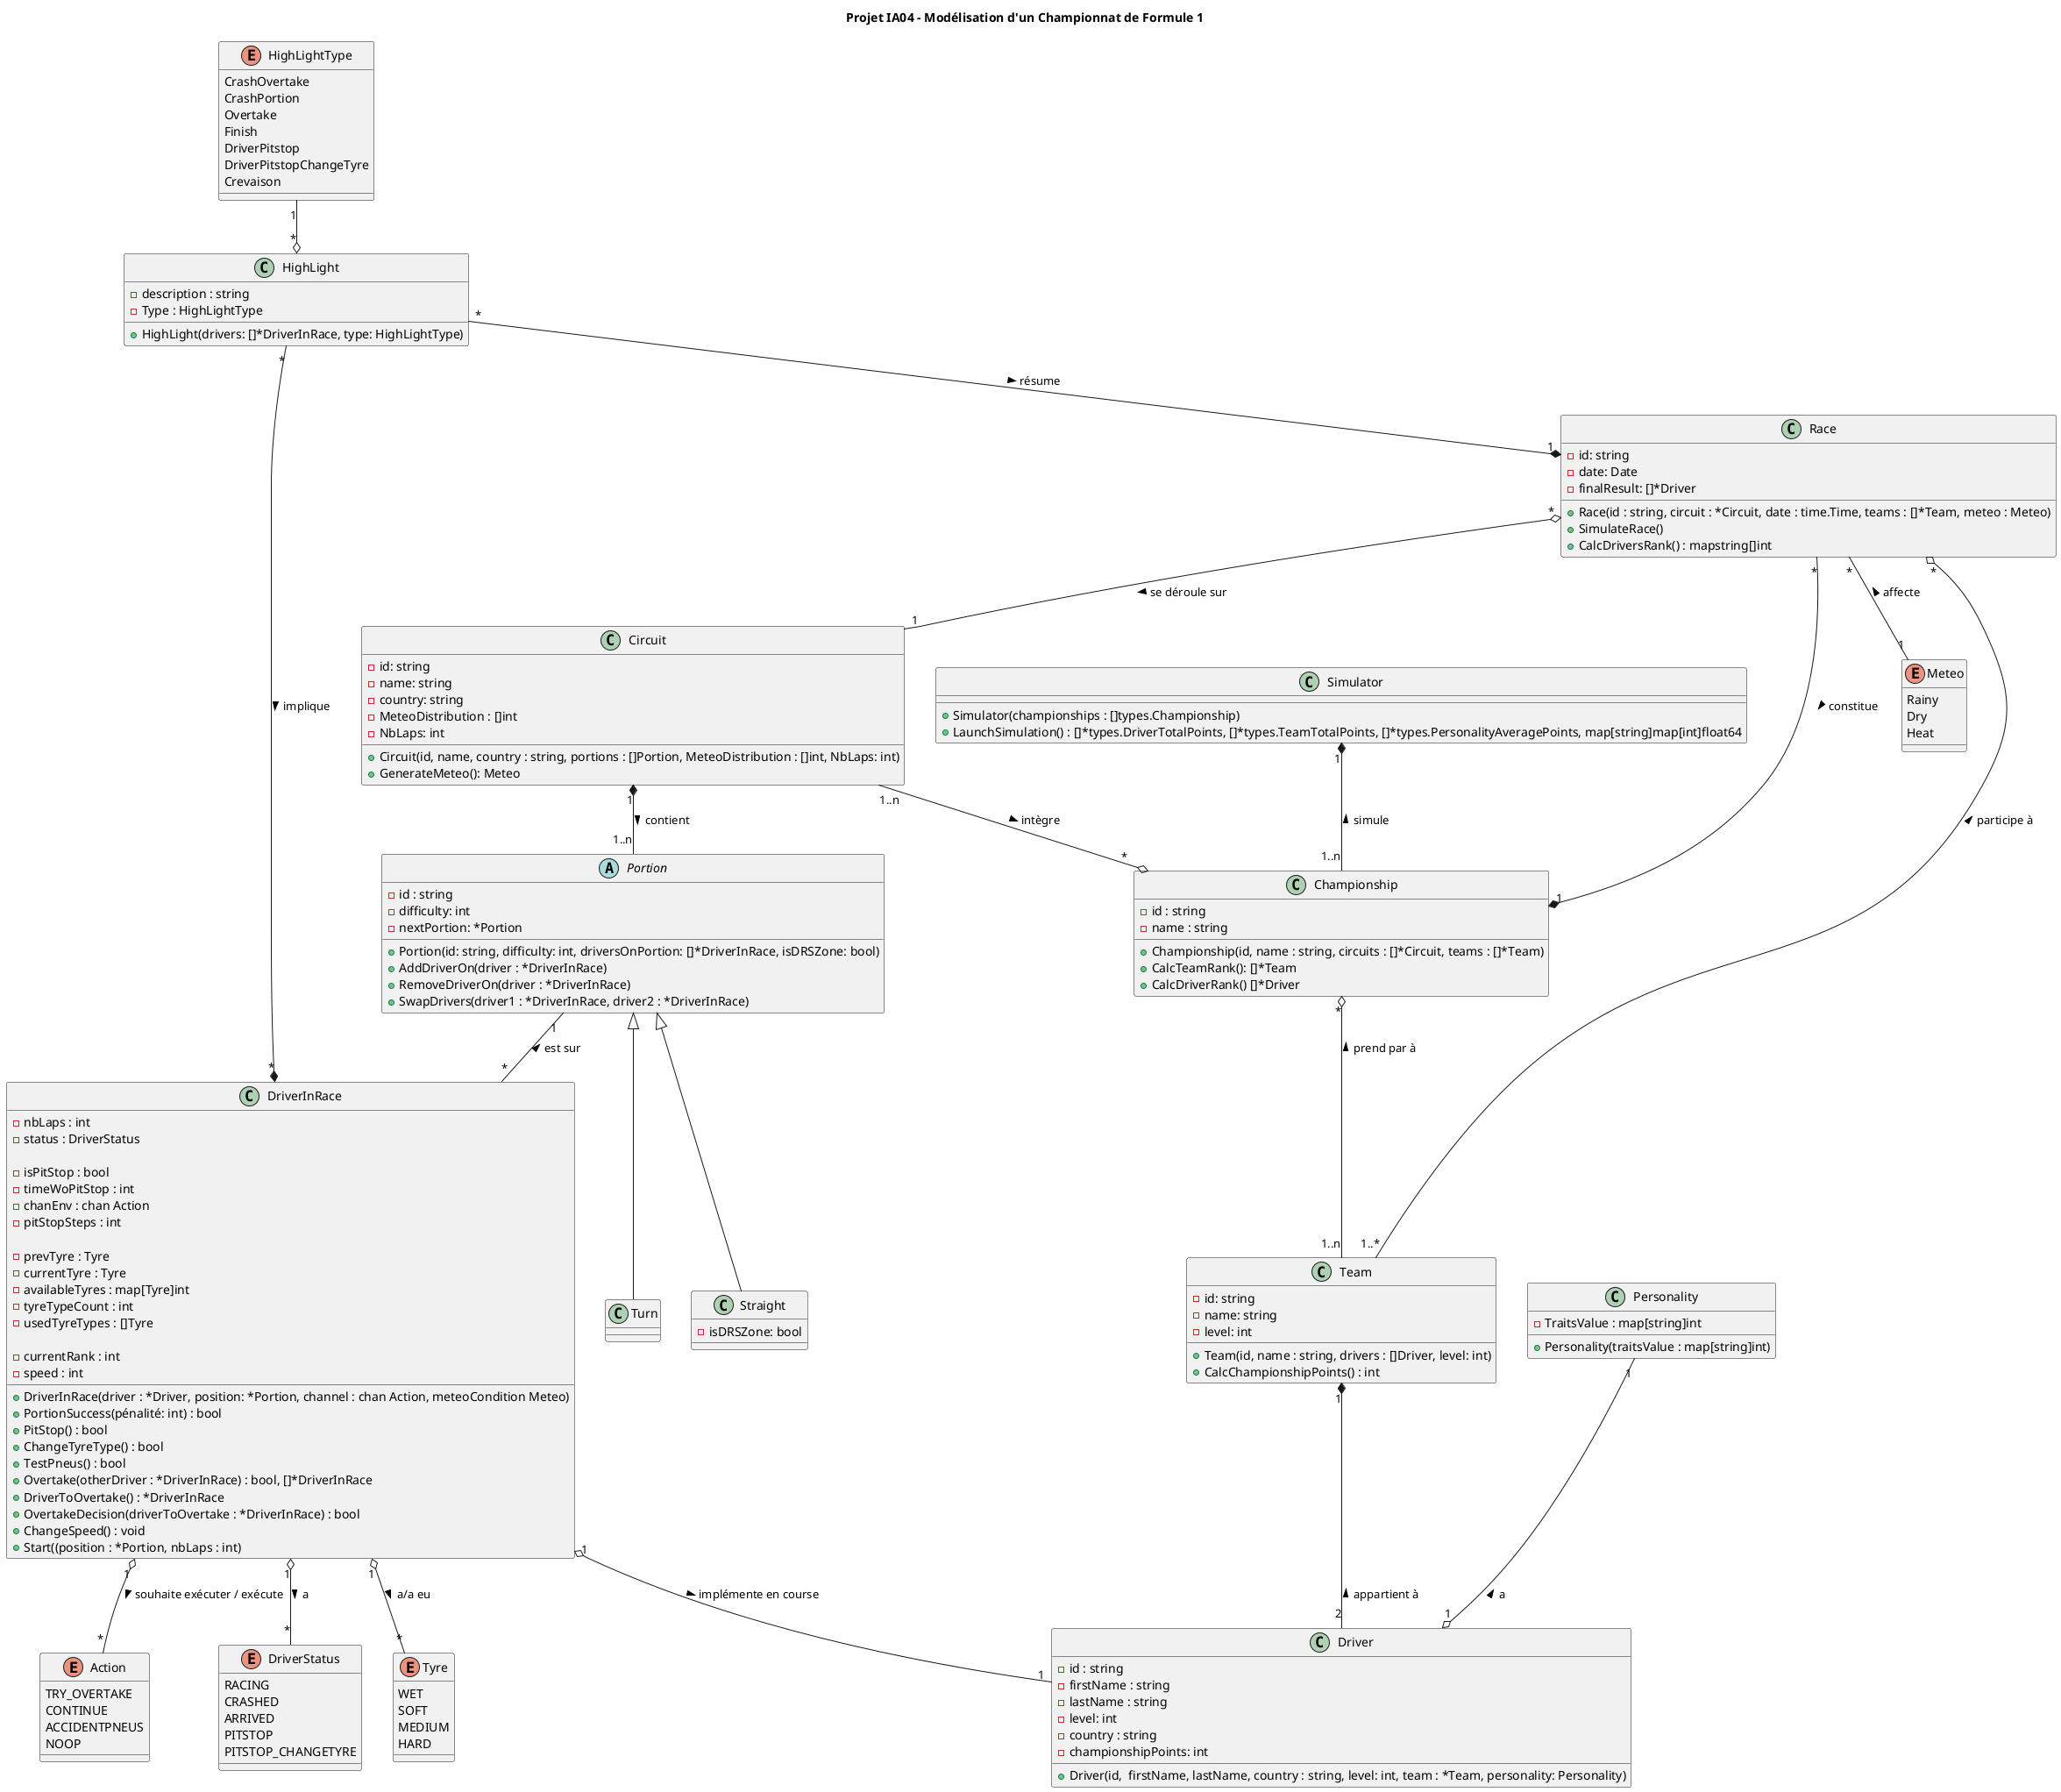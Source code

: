 @startuml IA04 - Modélisation Championnat de Formule 1


title Projet IA04 - Modélisation d'un Championnat de Formule 1

class Simulator{
  + Simulator(championships : []types.Championship)
  + LaunchSimulation() : []*types.DriverTotalPoints, []*types.TeamTotalPoints, []*types.PersonalityAveragePoints, map[string]map[int]float64
}

class Driver {
  - id : string
  - firstName : string
  - lastName : string
  - level: int
  - country : string
  - championshipPoints: int

  + Driver(id,  firstName, lastName, country : string, level: int, team : *Team, personality: Personality)
  
  }

class DriverInRace {
  - nbLaps : int
  - status : DriverStatus

  - isPitStop : bool
  - timeWoPitStop : int
  - chanEnv : chan Action
  - pitStopSteps : int

  - prevTyre : Tyre
  - currentTyre : Tyre
  - availableTyres : map[Tyre]int
  - tyreTypeCount : int
  - usedTyreTypes : []Tyre

  - currentRank : int
  - speed : int

  + DriverInRace(driver : *Driver, position: *Portion, channel : chan Action, meteoCondition Meteo)
  + PortionSuccess(pénalité: int) : bool
  + PitStop() : bool
  + ChangeTyreType() : bool
  + TestPneus() : bool
  + Overtake(otherDriver : *DriverInRace) : bool, []*DriverInRace
  + DriverToOvertake() : *DriverInRace
  + OvertakeDecision(driverToOvertake : *DriverInRace) : bool
  + ChangeSpeed() : void
  + Start((position : *Portion, nbLaps : int)
  }

enum Action{
  TRY_OVERTAKE
  CONTINUE
  ACCIDENTPNEUS
  NOOP
}

enum DriverStatus{
  RACING
	CRASHED
	ARRIVED
	PITSTOP
	PITSTOP_CHANGETYRE
}

enum Tyre{
  WET
	SOFT
	MEDIUM
	HARD
}
  
class Team {
  - id: string
  - name: string
  - level: int

  + Team(id, name : string, drivers : []Driver, level: int)
  + CalcChampionshipPoints() : int
}

class Circuit {
  - id: string
  - name: string
  - country: string
  - MeteoDistribution : []int
  - NbLaps: int

  + Circuit(id, name, country : string, portions : []Portion, MeteoDistribution : []int, NbLaps: int)
  + GenerateMeteo(): Meteo
}

class Championship{
  - id : string
  - name : string

  + Championship(id, name : string, circuits : []*Circuit, teams : []*Team)
  + CalcTeamRank(): []*Team
  + CalcDriverRank() []*Driver
}

class HighLight{
  - description : string
  - Type : HighLightType

  + HighLight(drivers: []*DriverInRace, type: HighLightType)
}

enum HighLightType{
  CrashOvertake
  CrashPortion
  Overtake
  Finish
  DriverPitstop
  DriverPitstopChangeTyre
  Crevaison
}

enum Meteo{
  Rainy
  Dry
  Heat
}

class Personality{
  - TraitsValue : map[string]int

  + Personality(traitsValue : map[string]int)
}

abstract class Portion{
  - id : string
  - difficulty: int
  - nextPortion: *Portion

  + Portion(id: string, difficulty: int, driversOnPortion: []*DriverInRace, isDRSZone: bool)
  + AddDriverOn(driver : *DriverInRace)
  + RemoveDriverOn(driver : *DriverInRace)
  + SwapDrivers(driver1 : *DriverInRace, driver2 : *DriverInRace)
}


class Turn{
}

class Straight{
  - isDRSZone: bool
}

class Race{
  - id: string
  - date: Date 
  - finalResult: []*Driver

  + Race(id : string, circuit : *Circuit, date : time.Time, teams : []*Team, meteo : Meteo)
  + SimulateRace()
  + CalcDriversRank() : mapstring[]int 
}

Simulator "1" *-- "1..n" Championship : simule <
HighLightType "1" --o "*" HighLight
HighLight "*" --* "1" Race : résume >
HighLight "*" --* "*" DriverInRace : implique >
Race "*" o-- "1..*" Team : participe à <
Race "*" o-- "1" Circuit : se déroule sur >
Race "*" --* "1" Championship : constitue >
Race "*" -- "1" Meteo : affecte <
Circuit "1..n" --o "*" Championship : intègre >
Circuit "1" *-- "1..n" Portion : contient >
Portion  <|--  Turn
Portion  <|--  Straight
Portion "1" -- "*" DriverInRace : est sur <
Championship "*" o-- "1..n" Team : prend par à <
Team "1" *-- "2" Driver : appartient à <
Personality "1" --o "1" Driver : a <
DriverInRace "1" o-- "1" Driver : implémente en course >
DriverInRace "1" o-- "*" DriverStatus : a >
DriverInRace "1" o-- "*" Tyre : a/a eu >
DriverInRace "1" o-- "*" Action : souhaite exécuter / exécute >


@enduml
